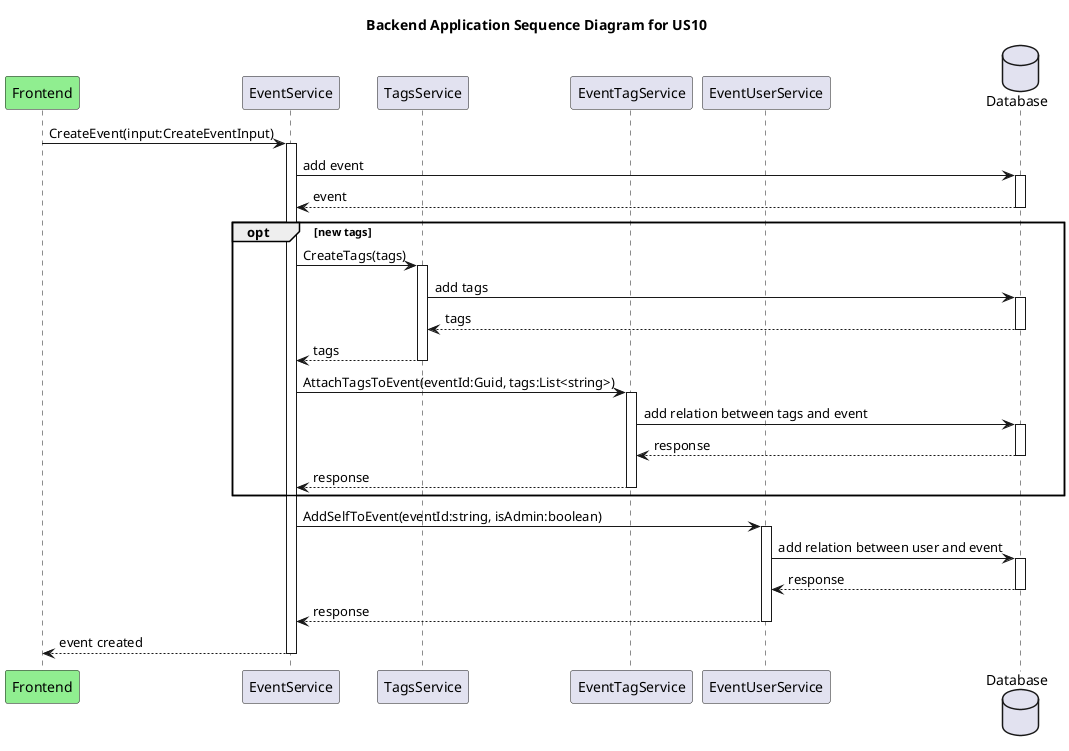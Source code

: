 @startuml "System Sequence Diagram for Register Flow"
title Backend Application Sequence Diagram for US10

participant "Frontend" as fe #LightGreen
participant "EventService" as es
participant "TagsService" as ts
participant "EventTagService" as ets
participant "EventUserService" as eus
database "Database" as db

fe -> es: CreateEvent(input:CreateEventInput)
activate es
    es -> db: add event
    activate db
    db --> es: event
    deactivate db
opt new tags
    es -> ts: CreateTags(tags)
    activate ts
    ts -> db: add tags
    activate db
    db --> ts: tags
    deactivate db
    ts --> es: tags
    deactivate ts
    es -> ets: AttachTagsToEvent(eventId:Guid, tags:List<string>)
    activate ets
    ets -> db: add relation between tags and event
    activate db
    db --> ets: response
    deactivate db
    ets --> es: response
    deactivate ets
end opt
es ->eus: AddSelfToEvent(eventId:string, isAdmin:boolean)
activate eus
eus -> db: add relation between user and event
activate db
db --> eus: response
deactivate db
eus --> es: response
deactivate eus
es --> fe: event created
deactivate es

@enduml
